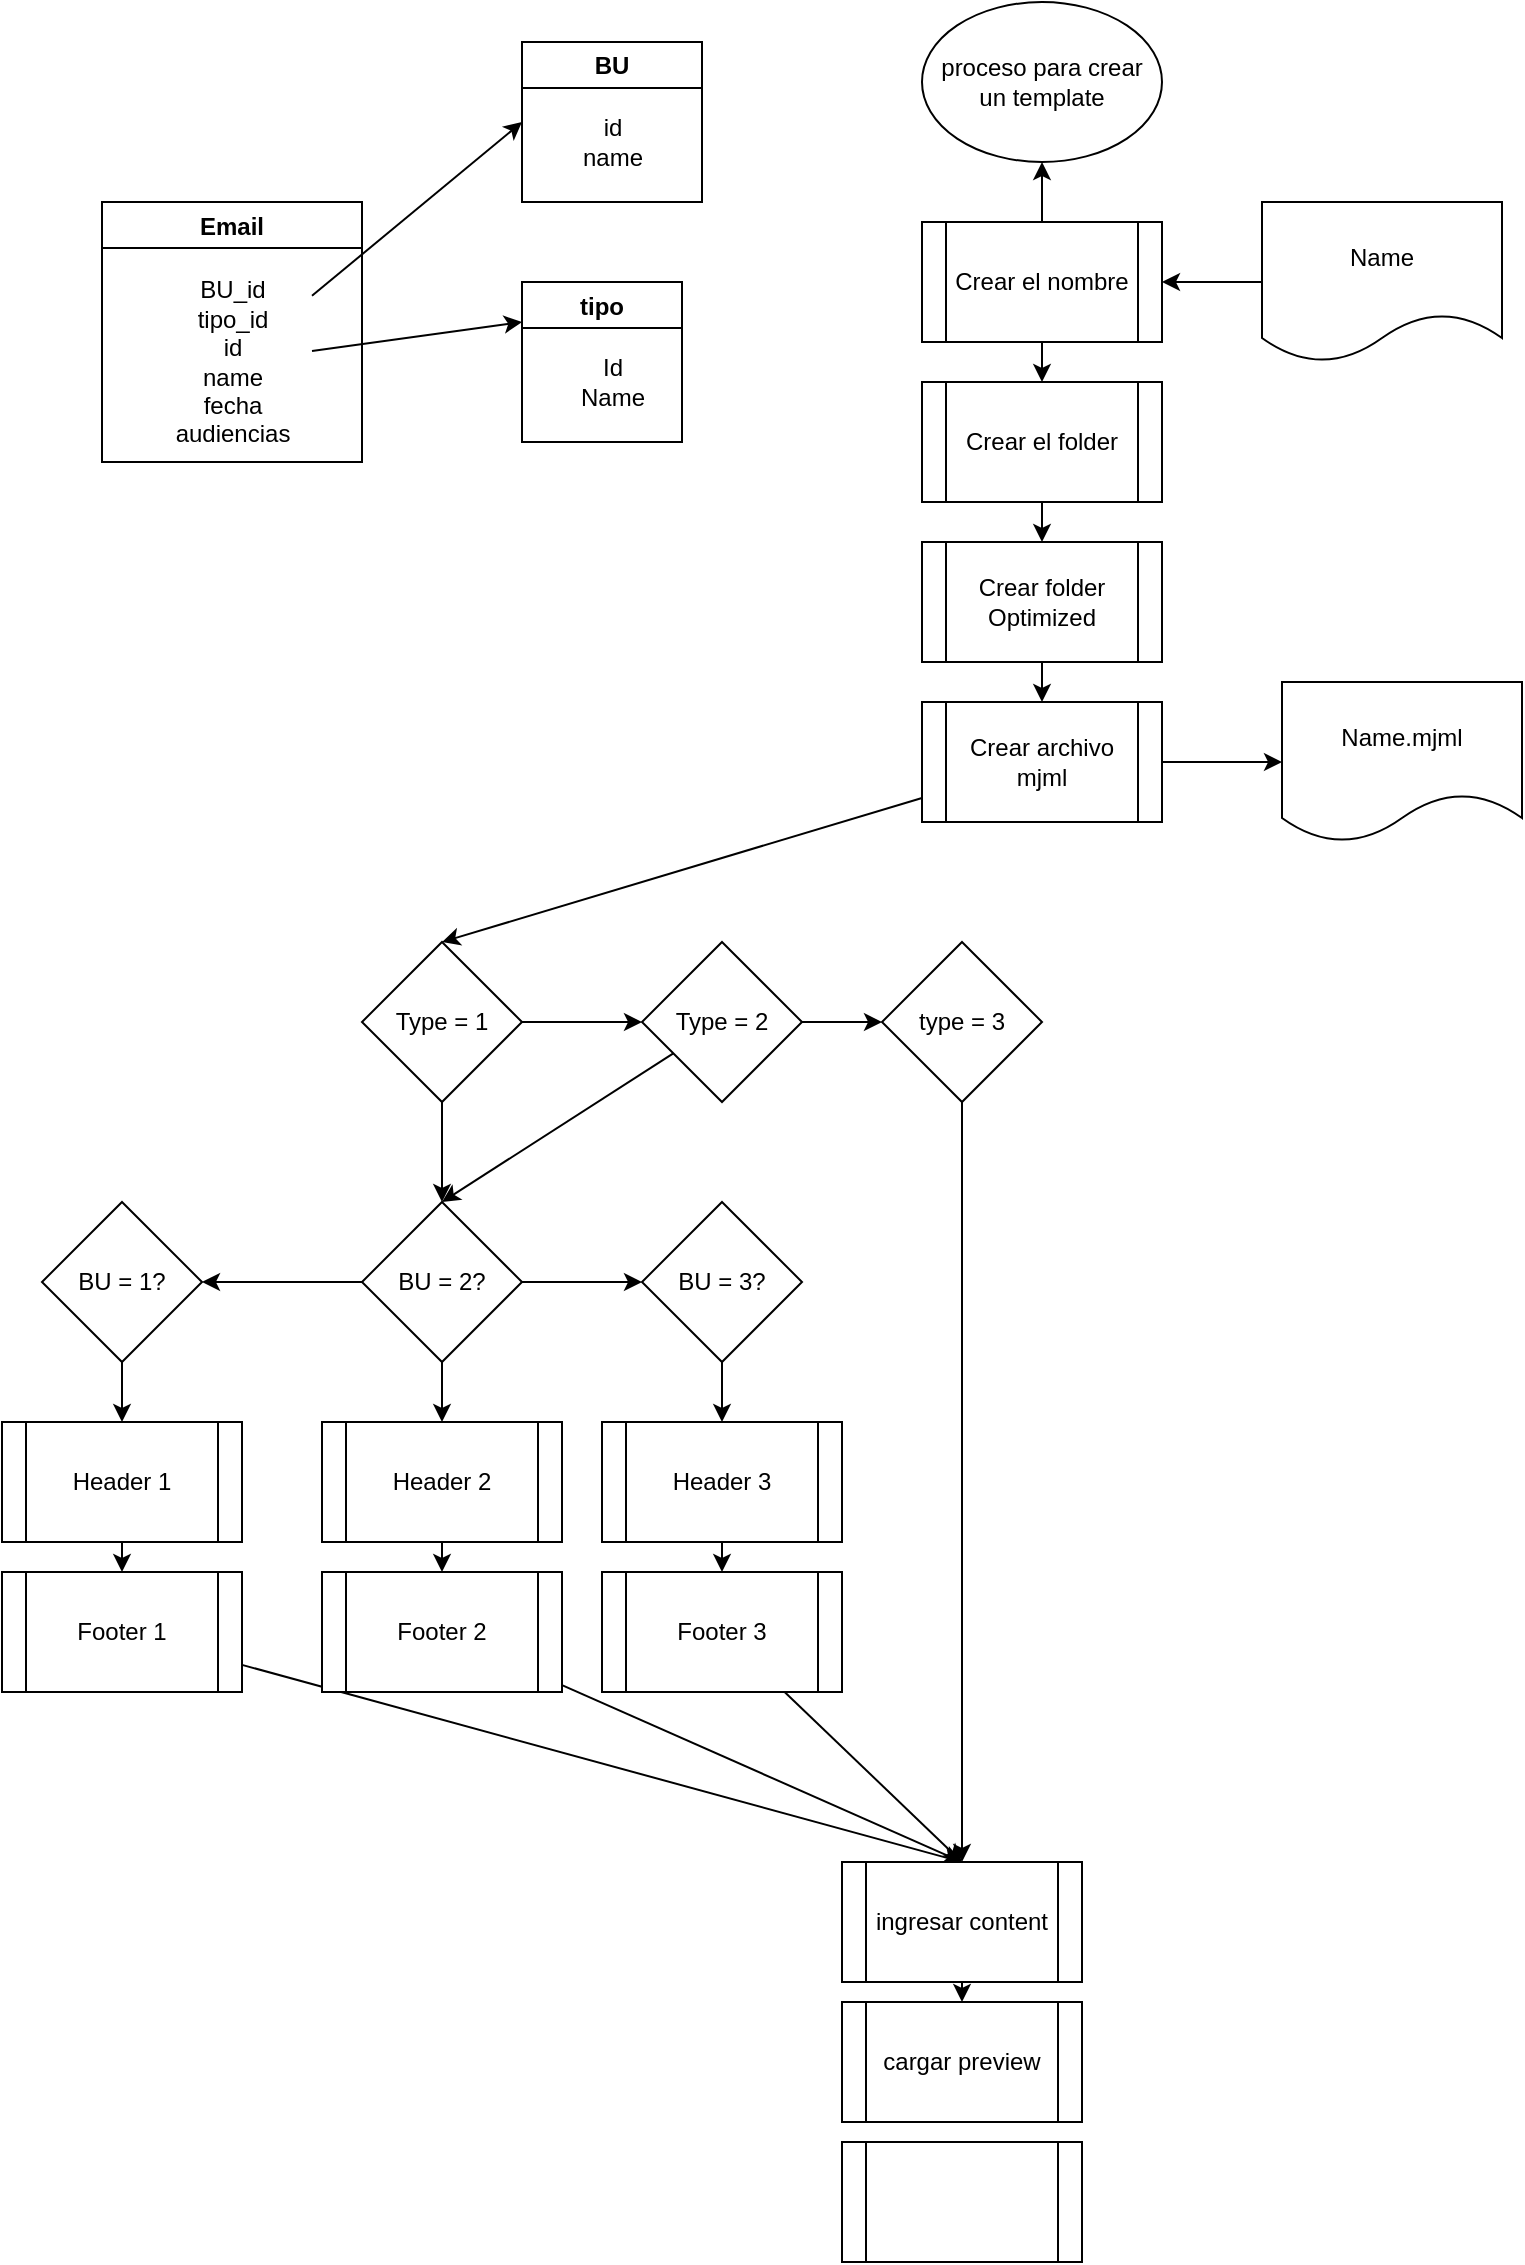 <mxfile>
    <diagram id="OjmD_Ab_RIx0Xp2MdINi" name="Page-1">
        <mxGraphModel dx="1349" dy="869" grid="1" gridSize="10" guides="1" tooltips="1" connect="1" arrows="1" fold="1" page="1" pageScale="1" pageWidth="850" pageHeight="1100" math="0" shadow="0">
            <root>
                <mxCell id="0"/>
                <mxCell id="1" parent="0"/>
                <mxCell id="9" value="Email" style="swimlane;" vertex="1" parent="1">
                    <mxGeometry x="90" y="130" width="130" height="130" as="geometry"/>
                </mxCell>
                <mxCell id="12" value="BU_id&lt;br&gt;tipo_id&lt;br&gt;id&lt;br&gt;name&lt;br&gt;fecha&lt;br&gt;audiencias" style="text;html=1;align=center;verticalAlign=middle;resizable=0;points=[];autosize=1;strokeColor=none;fillColor=none;" vertex="1" parent="9">
                    <mxGeometry x="25" y="30" width="80" height="100" as="geometry"/>
                </mxCell>
                <mxCell id="13" value="BU" style="swimlane;whiteSpace=wrap;html=1;" vertex="1" parent="1">
                    <mxGeometry x="300" y="50" width="90" height="80" as="geometry"/>
                </mxCell>
                <mxCell id="14" value="id&lt;br&gt;name&lt;br&gt;" style="text;html=1;align=center;verticalAlign=middle;resizable=0;points=[];autosize=1;strokeColor=none;fillColor=none;" vertex="1" parent="13">
                    <mxGeometry x="20" y="30" width="50" height="40" as="geometry"/>
                </mxCell>
                <mxCell id="15" style="edgeStyle=none;html=1;entryX=0;entryY=0.5;entryDx=0;entryDy=0;" edge="1" parent="1" source="12" target="13">
                    <mxGeometry relative="1" as="geometry"/>
                </mxCell>
                <mxCell id="16" value="tipo" style="swimlane;" vertex="1" parent="1">
                    <mxGeometry x="300" y="170" width="80" height="80" as="geometry"/>
                </mxCell>
                <mxCell id="17" value="Id&lt;br&gt;Name" style="text;html=1;align=center;verticalAlign=middle;resizable=0;points=[];autosize=1;strokeColor=none;fillColor=none;" vertex="1" parent="16">
                    <mxGeometry x="15" y="30" width="60" height="40" as="geometry"/>
                </mxCell>
                <mxCell id="18" style="edgeStyle=none;html=1;entryX=0;entryY=0.25;entryDx=0;entryDy=0;" edge="1" parent="1" source="12" target="16">
                    <mxGeometry relative="1" as="geometry"/>
                </mxCell>
                <mxCell id="19" value="proceso para crear&lt;br&gt;un template" style="ellipse;whiteSpace=wrap;html=1;" vertex="1" parent="1">
                    <mxGeometry x="500" y="30" width="120" height="80" as="geometry"/>
                </mxCell>
                <mxCell id="21" style="edgeStyle=none;html=1;entryX=0.5;entryY=1;entryDx=0;entryDy=0;" edge="1" parent="1" source="20" target="19">
                    <mxGeometry relative="1" as="geometry"/>
                </mxCell>
                <mxCell id="36" style="edgeStyle=none;html=1;entryX=0.5;entryY=0;entryDx=0;entryDy=0;" edge="1" parent="1" source="20" target="24">
                    <mxGeometry relative="1" as="geometry"/>
                </mxCell>
                <mxCell id="20" value="Crear el nombre" style="shape=process;whiteSpace=wrap;html=1;backgroundOutline=1;" vertex="1" parent="1">
                    <mxGeometry x="500" y="140" width="120" height="60" as="geometry"/>
                </mxCell>
                <mxCell id="23" style="edgeStyle=none;html=1;entryX=1;entryY=0.5;entryDx=0;entryDy=0;" edge="1" parent="1" source="22" target="20">
                    <mxGeometry relative="1" as="geometry"/>
                </mxCell>
                <mxCell id="22" value="Name" style="shape=document;whiteSpace=wrap;html=1;boundedLbl=1;" vertex="1" parent="1">
                    <mxGeometry x="670" y="130" width="120" height="80" as="geometry"/>
                </mxCell>
                <mxCell id="37" style="edgeStyle=none;html=1;entryX=0.5;entryY=0;entryDx=0;entryDy=0;" edge="1" parent="1" source="24" target="26">
                    <mxGeometry relative="1" as="geometry"/>
                </mxCell>
                <mxCell id="24" value="Crear el folder" style="shape=process;whiteSpace=wrap;html=1;backgroundOutline=1;" vertex="1" parent="1">
                    <mxGeometry x="500" y="220" width="120" height="60" as="geometry"/>
                </mxCell>
                <mxCell id="38" style="edgeStyle=none;html=1;entryX=0.5;entryY=0;entryDx=0;entryDy=0;" edge="1" parent="1" source="26" target="27">
                    <mxGeometry relative="1" as="geometry"/>
                </mxCell>
                <mxCell id="26" value="Crear folder Optimized" style="shape=process;whiteSpace=wrap;html=1;backgroundOutline=1;" vertex="1" parent="1">
                    <mxGeometry x="500" y="300" width="120" height="60" as="geometry"/>
                </mxCell>
                <mxCell id="29" style="edgeStyle=none;html=1;entryX=0;entryY=0.5;entryDx=0;entryDy=0;" edge="1" parent="1" source="27" target="28">
                    <mxGeometry relative="1" as="geometry"/>
                </mxCell>
                <mxCell id="52" style="edgeStyle=none;html=1;entryX=0.5;entryY=0;entryDx=0;entryDy=0;" edge="1" parent="1" source="27" target="51">
                    <mxGeometry relative="1" as="geometry">
                        <mxPoint x="190.0" y="400.0" as="targetPoint"/>
                    </mxGeometry>
                </mxCell>
                <mxCell id="27" value="Crear archivo mjml" style="shape=process;whiteSpace=wrap;html=1;backgroundOutline=1;" vertex="1" parent="1">
                    <mxGeometry x="500" y="380" width="120" height="60" as="geometry"/>
                </mxCell>
                <mxCell id="28" value="Name.mjml" style="shape=document;whiteSpace=wrap;html=1;boundedLbl=1;" vertex="1" parent="1">
                    <mxGeometry x="680" y="370" width="120" height="80" as="geometry"/>
                </mxCell>
                <mxCell id="58" style="edgeStyle=none;html=1;exitX=0.5;exitY=1;exitDx=0;exitDy=0;entryX=0.5;entryY=0;entryDx=0;entryDy=0;" edge="1" parent="1" source="30" target="48">
                    <mxGeometry relative="1" as="geometry"/>
                </mxCell>
                <mxCell id="30" value="BU = 1?" style="rhombus;whiteSpace=wrap;html=1;" vertex="1" parent="1">
                    <mxGeometry x="60" y="630" width="80" height="80" as="geometry"/>
                </mxCell>
                <mxCell id="54" style="edgeStyle=none;html=1;entryX=1;entryY=0.5;entryDx=0;entryDy=0;" edge="1" parent="1" source="32" target="30">
                    <mxGeometry relative="1" as="geometry"/>
                </mxCell>
                <mxCell id="55" style="edgeStyle=none;html=1;entryX=0;entryY=0.5;entryDx=0;entryDy=0;" edge="1" parent="1" source="32" target="34">
                    <mxGeometry relative="1" as="geometry"/>
                </mxCell>
                <mxCell id="56" style="edgeStyle=none;html=1;exitX=0.5;exitY=1;exitDx=0;exitDy=0;entryX=0.5;entryY=0;entryDx=0;entryDy=0;" edge="1" parent="1" source="32" target="33">
                    <mxGeometry relative="1" as="geometry"/>
                </mxCell>
                <mxCell id="32" value="BU = 2?" style="rhombus;whiteSpace=wrap;html=1;" vertex="1" parent="1">
                    <mxGeometry x="220" y="630" width="80" height="80" as="geometry"/>
                </mxCell>
                <mxCell id="61" style="edgeStyle=none;html=1;entryX=0.5;entryY=0;entryDx=0;entryDy=0;" edge="1" parent="1" source="33" target="49">
                    <mxGeometry relative="1" as="geometry"/>
                </mxCell>
                <mxCell id="33" value="Header 2" style="shape=process;whiteSpace=wrap;html=1;backgroundOutline=1;" vertex="1" parent="1">
                    <mxGeometry x="200" y="740" width="120" height="60" as="geometry"/>
                </mxCell>
                <mxCell id="59" style="edgeStyle=none;html=1;exitX=0.5;exitY=1;exitDx=0;exitDy=0;entryX=0.5;entryY=0;entryDx=0;entryDy=0;" edge="1" parent="1" source="34" target="35">
                    <mxGeometry relative="1" as="geometry"/>
                </mxCell>
                <mxCell id="34" value="BU = 3?" style="rhombus;whiteSpace=wrap;html=1;" vertex="1" parent="1">
                    <mxGeometry x="360" y="630" width="80" height="80" as="geometry"/>
                </mxCell>
                <mxCell id="62" style="edgeStyle=none;html=1;entryX=0.5;entryY=0;entryDx=0;entryDy=0;" edge="1" parent="1" source="35" target="50">
                    <mxGeometry relative="1" as="geometry"/>
                </mxCell>
                <mxCell id="35" value="Header 3" style="shape=process;whiteSpace=wrap;html=1;backgroundOutline=1;" vertex="1" parent="1">
                    <mxGeometry x="340" y="740" width="120" height="60" as="geometry"/>
                </mxCell>
                <mxCell id="70" style="edgeStyle=none;html=1;entryX=0.5;entryY=0;entryDx=0;entryDy=0;" edge="1" parent="1" source="45" target="68">
                    <mxGeometry relative="1" as="geometry"/>
                </mxCell>
                <mxCell id="45" value="Footer 1" style="shape=process;whiteSpace=wrap;html=1;backgroundOutline=1;" vertex="1" parent="1">
                    <mxGeometry x="40" y="815" width="120" height="60" as="geometry"/>
                </mxCell>
                <mxCell id="60" style="edgeStyle=none;html=1;" edge="1" parent="1" source="48" target="45">
                    <mxGeometry relative="1" as="geometry"/>
                </mxCell>
                <mxCell id="48" value="Header 1" style="shape=process;whiteSpace=wrap;html=1;backgroundOutline=1;" vertex="1" parent="1">
                    <mxGeometry x="40" y="740" width="120" height="60" as="geometry"/>
                </mxCell>
                <mxCell id="71" style="edgeStyle=none;html=1;entryX=0.5;entryY=0;entryDx=0;entryDy=0;" edge="1" parent="1" source="49" target="68">
                    <mxGeometry relative="1" as="geometry"/>
                </mxCell>
                <mxCell id="49" value="Footer 2" style="shape=process;whiteSpace=wrap;html=1;backgroundOutline=1;" vertex="1" parent="1">
                    <mxGeometry x="200" y="815" width="120" height="60" as="geometry"/>
                </mxCell>
                <mxCell id="72" style="edgeStyle=none;html=1;" edge="1" parent="1" source="50">
                    <mxGeometry relative="1" as="geometry">
                        <mxPoint x="520" y="960" as="targetPoint"/>
                    </mxGeometry>
                </mxCell>
                <mxCell id="50" value="Footer 3" style="shape=process;whiteSpace=wrap;html=1;backgroundOutline=1;" vertex="1" parent="1">
                    <mxGeometry x="340" y="815" width="120" height="60" as="geometry"/>
                </mxCell>
                <mxCell id="53" style="edgeStyle=none;html=1;entryX=0.5;entryY=0;entryDx=0;entryDy=0;" edge="1" parent="1" source="51" target="32">
                    <mxGeometry relative="1" as="geometry"/>
                </mxCell>
                <mxCell id="65" style="edgeStyle=none;html=1;entryX=0;entryY=0.5;entryDx=0;entryDy=0;" edge="1" parent="1" source="51" target="63">
                    <mxGeometry relative="1" as="geometry"/>
                </mxCell>
                <mxCell id="51" value="Type = 1" style="rhombus;whiteSpace=wrap;html=1;" vertex="1" parent="1">
                    <mxGeometry x="220" y="500" width="80" height="80" as="geometry"/>
                </mxCell>
                <mxCell id="64" style="edgeStyle=none;html=1;" edge="1" parent="1" source="63">
                    <mxGeometry relative="1" as="geometry">
                        <mxPoint x="260.0" y="630.0" as="targetPoint"/>
                    </mxGeometry>
                </mxCell>
                <mxCell id="66" style="edgeStyle=none;html=1;" edge="1" parent="1" source="63" target="67">
                    <mxGeometry relative="1" as="geometry">
                        <mxPoint x="520" y="540.0" as="targetPoint"/>
                    </mxGeometry>
                </mxCell>
                <mxCell id="63" value="Type = 2" style="rhombus;whiteSpace=wrap;html=1;" vertex="1" parent="1">
                    <mxGeometry x="360" y="500" width="80" height="80" as="geometry"/>
                </mxCell>
                <mxCell id="69" style="edgeStyle=none;html=1;exitX=0.5;exitY=1;exitDx=0;exitDy=0;entryX=0.5;entryY=0;entryDx=0;entryDy=0;" edge="1" parent="1" source="67" target="68">
                    <mxGeometry relative="1" as="geometry"/>
                </mxCell>
                <mxCell id="67" value="type = 3" style="rhombus;whiteSpace=wrap;html=1;" vertex="1" parent="1">
                    <mxGeometry x="480" y="500.0" width="80" height="80" as="geometry"/>
                </mxCell>
                <mxCell id="73" style="edgeStyle=none;html=1;" edge="1" parent="1" source="68" target="74">
                    <mxGeometry relative="1" as="geometry">
                        <mxPoint x="520" y="1060" as="targetPoint"/>
                    </mxGeometry>
                </mxCell>
                <mxCell id="68" value="ingresar content" style="shape=process;whiteSpace=wrap;html=1;backgroundOutline=1;" vertex="1" parent="1">
                    <mxGeometry x="460" y="960" width="120" height="60" as="geometry"/>
                </mxCell>
                <mxCell id="74" value="cargar preview" style="shape=process;whiteSpace=wrap;html=1;backgroundOutline=1;" vertex="1" parent="1">
                    <mxGeometry x="460" y="1030" width="120" height="60" as="geometry"/>
                </mxCell>
                <mxCell id="75" value="" style="shape=process;whiteSpace=wrap;html=1;backgroundOutline=1;" vertex="1" parent="1">
                    <mxGeometry x="460" y="1100" width="120" height="60" as="geometry"/>
                </mxCell>
            </root>
        </mxGraphModel>
    </diagram>
</mxfile>